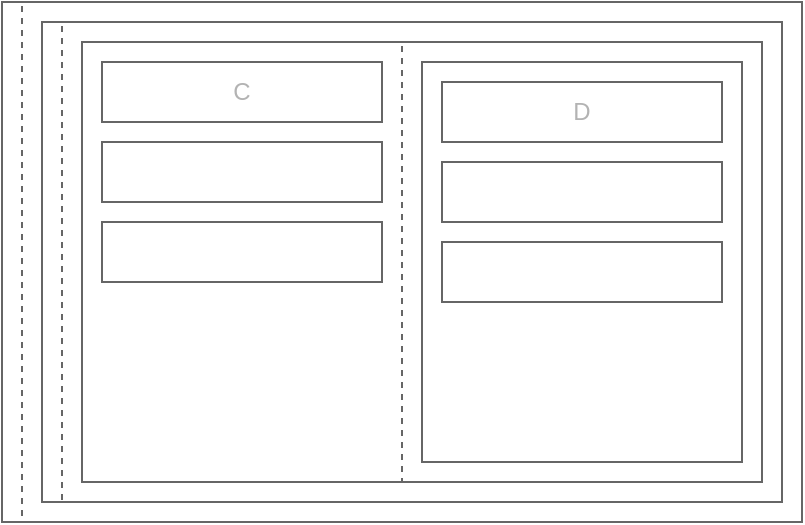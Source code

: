 <mxfile version="24.7.8">
  <diagram name="Page-1" id="Hzlsd_Lw4jd75wHJETEL">
    <mxGraphModel dx="1114" dy="999" grid="1" gridSize="10" guides="1" tooltips="1" connect="1" arrows="1" fold="1" page="1" pageScale="1" pageWidth="850" pageHeight="1100" math="0" shadow="0">
      <root>
        <mxCell id="0" />
        <mxCell id="1" parent="0" />
        <mxCell id="oPV0HBwj_D4OeO6ScQ04-17" value="" style="rounded=0;whiteSpace=wrap;html=1;fontSize=24;align=left;fillColor=none;strokeColor=#666666;" parent="1" vertex="1">
          <mxGeometry x="40" y="40" width="400" height="260" as="geometry" />
        </mxCell>
        <mxCell id="oPV0HBwj_D4OeO6ScQ04-30" value="" style="rounded=0;whiteSpace=wrap;html=1;fontSize=24;align=left;fillColor=none;strokeColor=#666666;dashed=1;" parent="1" vertex="1">
          <mxGeometry x="60" y="50" width="10" height="240" as="geometry" />
        </mxCell>
        <mxCell id="oPV0HBwj_D4OeO6ScQ04-25" value="" style="rounded=0;whiteSpace=wrap;html=1;fontSize=24;align=left;fillColor=none;strokeColor=#666666;dashed=1;" parent="1" vertex="1">
          <mxGeometry x="40" y="40" width="10" height="260" as="geometry" />
        </mxCell>
        <mxCell id="oPV0HBwj_D4OeO6ScQ04-18" value="" style="rounded=0;whiteSpace=wrap;html=1;fontSize=24;align=left;fillColor=none;strokeColor=#666666;" parent="1" vertex="1">
          <mxGeometry x="60" y="50" width="370" height="240" as="geometry" />
        </mxCell>
        <mxCell id="oPV0HBwj_D4OeO6ScQ04-26" value="" style="rounded=0;whiteSpace=wrap;html=1;fontSize=24;align=left;fillColor=none;strokeColor=#666666;" parent="1" vertex="1">
          <mxGeometry x="80" y="60" width="340" height="220" as="geometry" />
        </mxCell>
        <mxCell id="oPV0HBwj_D4OeO6ScQ04-27" value="C" style="rounded=0;whiteSpace=wrap;html=1;fontSize=12;align=center;fillColor=none;strokeColor=#666666;fontColor=#B3B3B3;" parent="1" vertex="1">
          <mxGeometry x="90" y="70" width="140" height="30" as="geometry" />
        </mxCell>
        <mxCell id="oPV0HBwj_D4OeO6ScQ04-28" value="" style="rounded=0;whiteSpace=wrap;html=1;fontSize=12;align=center;fillColor=none;strokeColor=#666666;fontColor=#B3B3B3;" parent="1" vertex="1">
          <mxGeometry x="90" y="150" width="140" height="30" as="geometry" />
        </mxCell>
        <mxCell id="oPV0HBwj_D4OeO6ScQ04-29" value="" style="rounded=0;whiteSpace=wrap;html=1;fontSize=12;align=center;fillColor=none;strokeColor=#666666;fontColor=#B3B3B3;" parent="1" vertex="1">
          <mxGeometry x="90" y="110" width="140" height="30" as="geometry" />
        </mxCell>
        <mxCell id="oPV0HBwj_D4OeO6ScQ04-31" value="D" style="rounded=0;whiteSpace=wrap;html=1;fontSize=12;align=center;fillColor=none;strokeColor=#666666;fontColor=#B3B3B3;" parent="1" vertex="1">
          <mxGeometry x="260" y="80" width="140" height="30" as="geometry" />
        </mxCell>
        <mxCell id="oPV0HBwj_D4OeO6ScQ04-32" value="" style="rounded=0;whiteSpace=wrap;html=1;fontSize=12;align=center;fillColor=none;strokeColor=#666666;fontColor=#B3B3B3;" parent="1" vertex="1">
          <mxGeometry x="260" y="160" width="140" height="30" as="geometry" />
        </mxCell>
        <mxCell id="oPV0HBwj_D4OeO6ScQ04-33" value="" style="rounded=0;whiteSpace=wrap;html=1;fontSize=12;align=center;fillColor=none;strokeColor=#666666;fontColor=#B3B3B3;" parent="1" vertex="1">
          <mxGeometry x="260" y="120" width="140" height="30" as="geometry" />
        </mxCell>
        <mxCell id="oPV0HBwj_D4OeO6ScQ04-34" value="" style="rounded=0;whiteSpace=wrap;html=1;fontSize=24;align=left;fillColor=none;strokeColor=#666666;" parent="1" vertex="1">
          <mxGeometry x="250" y="70" width="160" height="200" as="geometry" />
        </mxCell>
        <mxCell id="oPV0HBwj_D4OeO6ScQ04-35" value="" style="rounded=0;whiteSpace=wrap;html=1;fontSize=24;align=left;fillColor=none;strokeColor=#666666;dashed=1;" parent="1" vertex="1">
          <mxGeometry x="80" y="60" width="160" height="220" as="geometry" />
        </mxCell>
      </root>
    </mxGraphModel>
  </diagram>
</mxfile>
